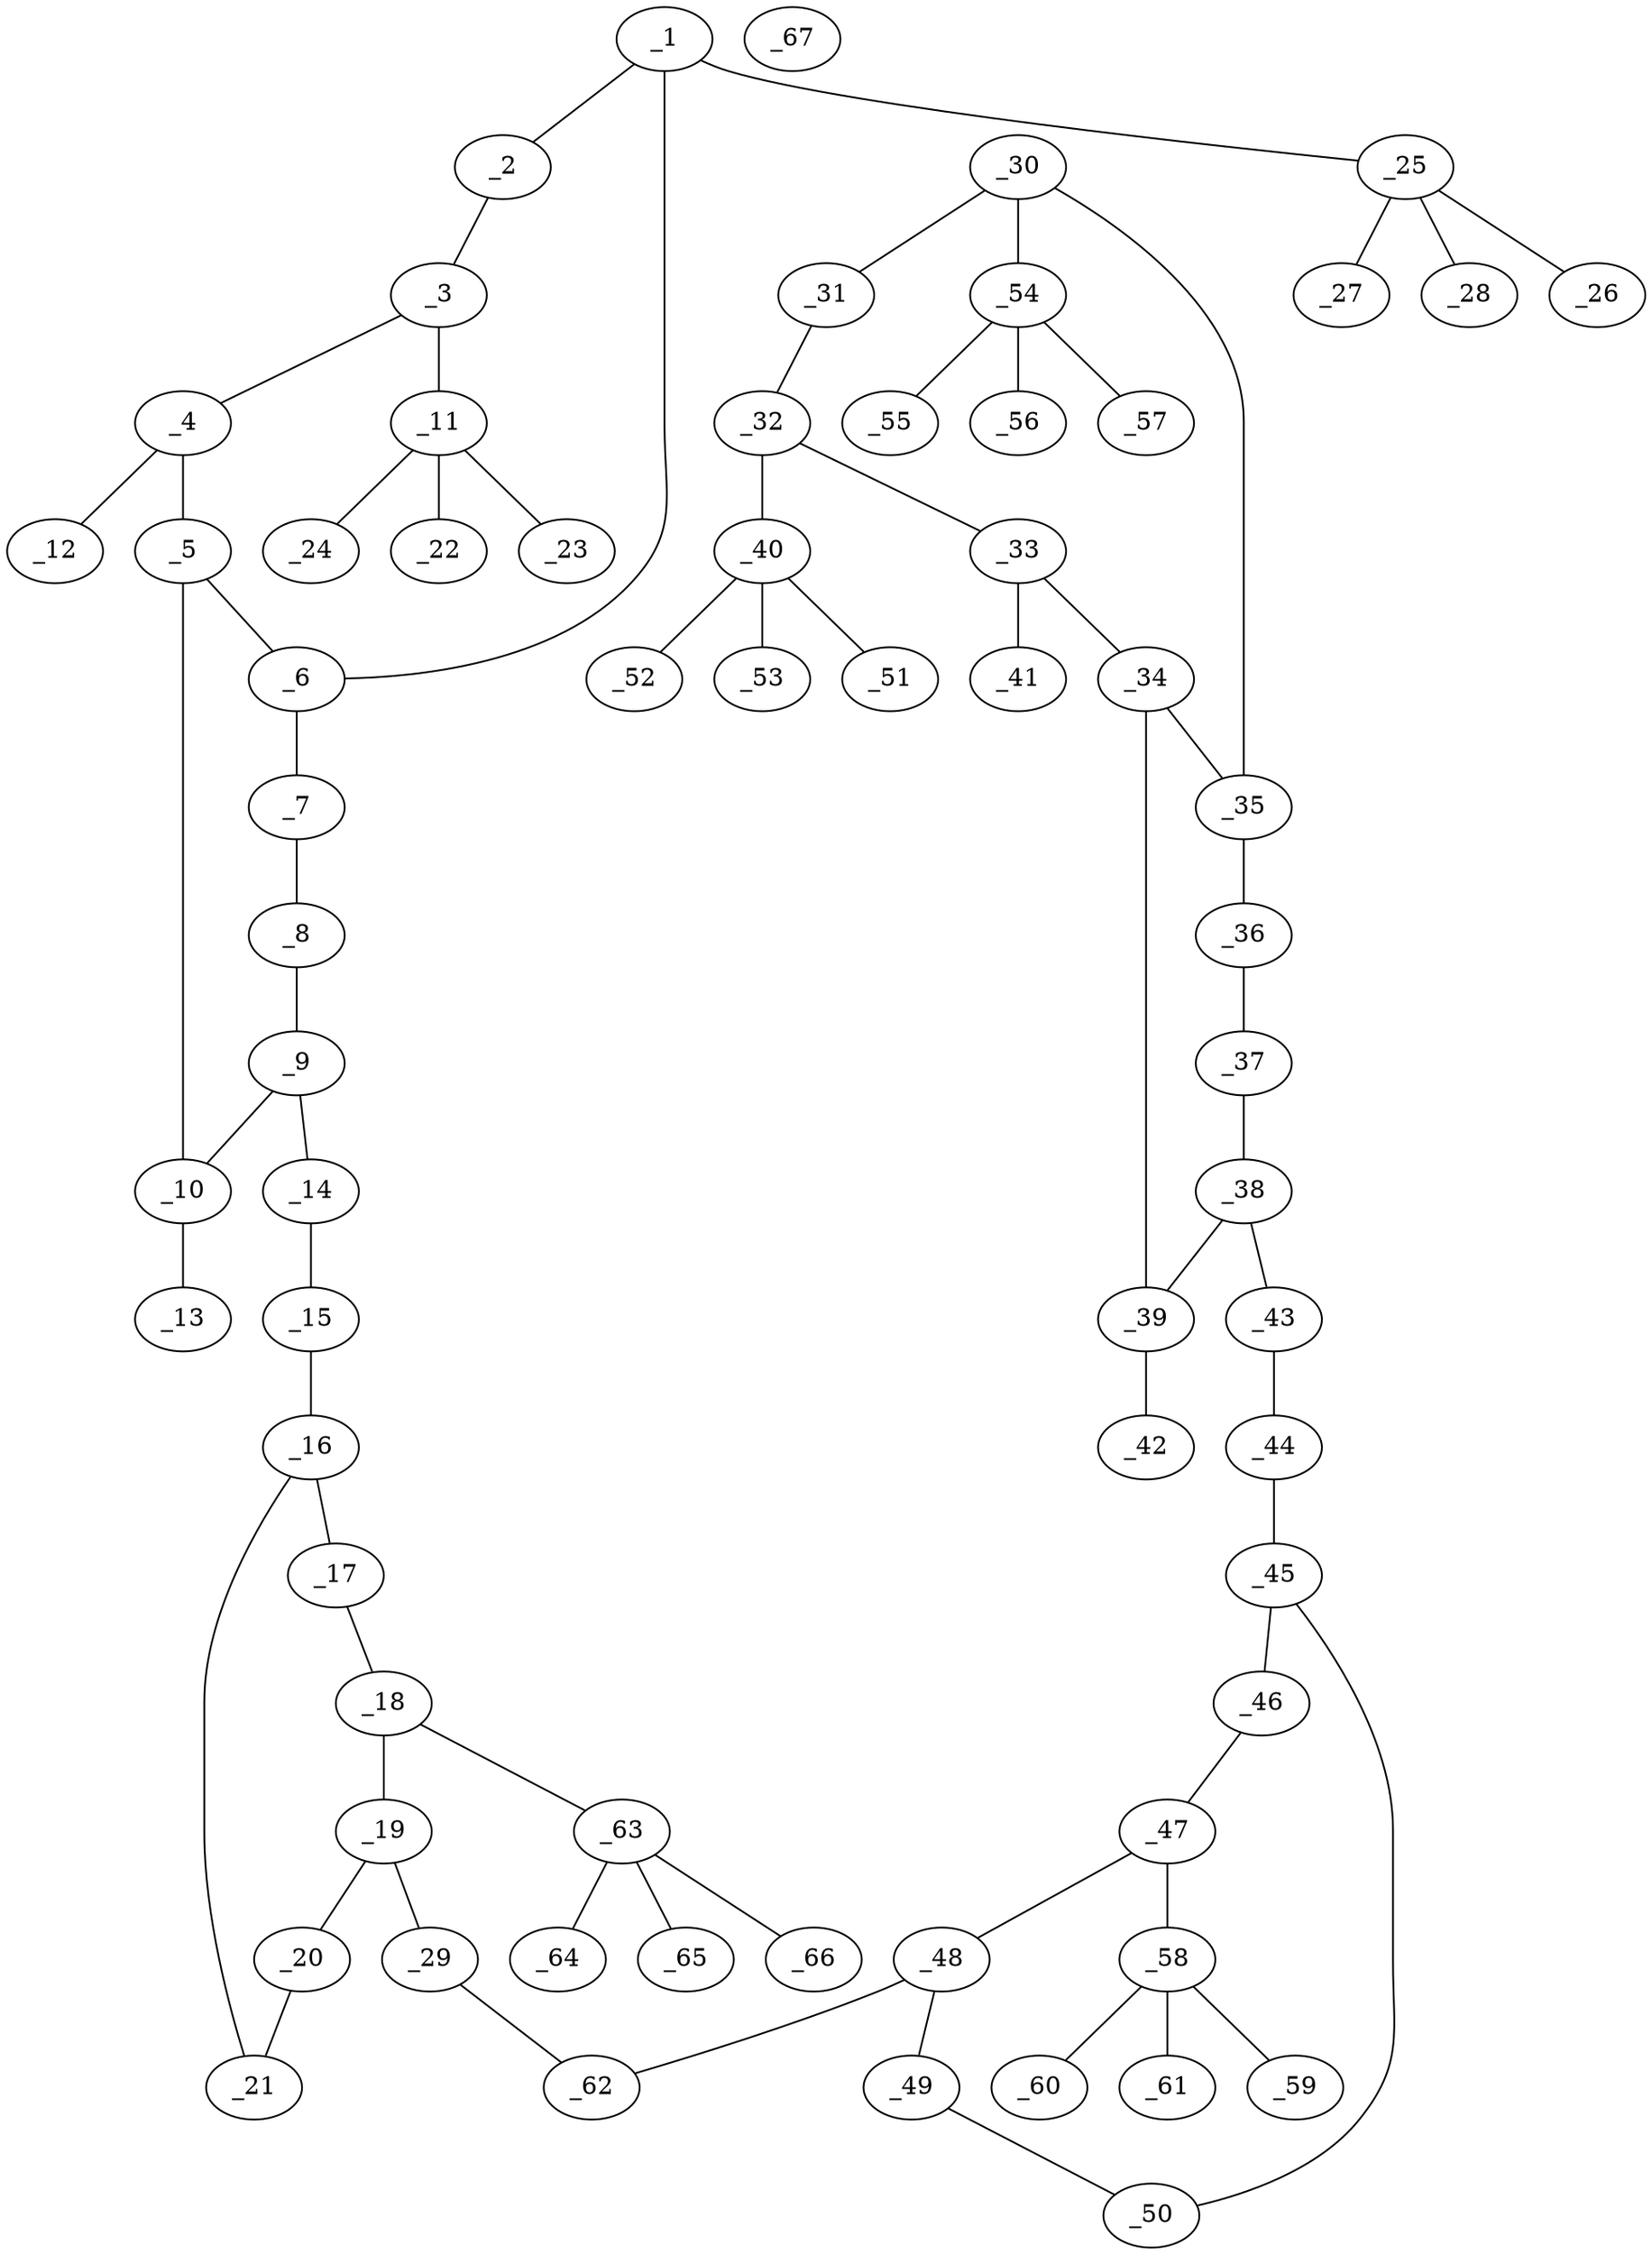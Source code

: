graph molid632493 {
	_1	 [charge=0,
		chem=1,
		symbol="C  ",
		x="4.5981",
		y="4.75"];
	_2	 [charge=0,
		chem=1,
		symbol="C  ",
		x="3.7321",
		y="4.25"];
	_1 -- _2	 [valence=1];
	_6	 [charge=0,
		chem=1,
		symbol="C  ",
		x="5.4641",
		y="4.25"];
	_1 -- _6	 [valence=2];
	_25	 [charge=0,
		chem=5,
		symbol="S  ",
		x="4.5981",
		y="5.75"];
	_1 -- _25	 [valence=1];
	_3	 [charge=0,
		chem=1,
		symbol="C  ",
		x="3.7321",
		y="3.25"];
	_2 -- _3	 [valence=2];
	_4	 [charge=0,
		chem=1,
		symbol="C  ",
		x="4.5981",
		y="2.75"];
	_3 -- _4	 [valence=1];
	_11	 [charge=0,
		chem=5,
		symbol="S  ",
		x="2.866",
		y="2.75"];
	_3 -- _11	 [valence=1];
	_5	 [charge=0,
		chem=1,
		symbol="C  ",
		x="5.4641",
		y="3.25"];
	_4 -- _5	 [valence=2];
	_12	 [charge=0,
		chem=4,
		symbol="N  ",
		x="4.5981",
		y="1.75"];
	_4 -- _12	 [valence=1];
	_5 -- _6	 [valence=1];
	_10	 [charge=0,
		chem=1,
		symbol="C  ",
		x="6.3301",
		y="2.75"];
	_5 -- _10	 [valence=1];
	_7	 [charge=0,
		chem=1,
		symbol="C  ",
		x="6.3301",
		y="4.75"];
	_6 -- _7	 [valence=1];
	_8	 [charge=0,
		chem=1,
		symbol="C  ",
		x="7.1962",
		y="4.25"];
	_7 -- _8	 [valence=2];
	_9	 [charge=0,
		chem=1,
		symbol="C  ",
		x="7.1962",
		y="3.25"];
	_8 -- _9	 [valence=1];
	_9 -- _10	 [valence=2];
	_14	 [charge=0,
		chem=4,
		symbol="N  ",
		x="8.0622",
		y="2.75"];
	_9 -- _14	 [valence=1];
	_13	 [charge=0,
		chem=2,
		symbol="O  ",
		x="6.3301",
		y="1.75"];
	_10 -- _13	 [valence=1];
	_22	 [charge=0,
		chem=2,
		symbol="O  ",
		x=2,
		y="2.25"];
	_11 -- _22	 [valence=2];
	_23	 [charge=0,
		chem=2,
		symbol="O  ",
		x="3.366",
		y="1.884"];
	_11 -- _23	 [valence=2];
	_24	 [charge=0,
		chem=2,
		symbol="O  ",
		x="2.366",
		y="3.6161"];
	_11 -- _24	 [valence=1];
	_15	 [charge=0,
		chem=4,
		symbol="N  ",
		x="8.9282",
		y="3.25"];
	_14 -- _15	 [valence=2];
	_16	 [charge=0,
		chem=1,
		symbol="C  ",
		x="9.7942",
		y="2.75"];
	_15 -- _16	 [valence=1];
	_17	 [charge=0,
		chem=1,
		symbol="C  ",
		x="9.7942",
		y="1.75"];
	_16 -- _17	 [valence=1];
	_21	 [charge=0,
		chem=1,
		symbol="C  ",
		x="10.6603",
		y="3.25"];
	_16 -- _21	 [valence=2];
	_18	 [charge=0,
		chem=1,
		symbol="C  ",
		x="10.6603",
		y="1.25"];
	_17 -- _18	 [valence=2];
	_19	 [charge=0,
		chem=1,
		symbol="C  ",
		x="11.5263",
		y="1.75"];
	_18 -- _19	 [valence=1];
	_63	 [charge=0,
		chem=5,
		symbol="S  ",
		x="10.6602",
		y="0.25"];
	_18 -- _63	 [valence=1];
	_20	 [charge=0,
		chem=1,
		symbol="C  ",
		x="11.5263",
		y="2.75"];
	_19 -- _20	 [valence=2];
	_29	 [charge=0,
		chem=1,
		symbol="C  ",
		x="12.3923",
		y="1.25"];
	_19 -- _29	 [valence=1];
	_20 -- _21	 [valence=1];
	_26	 [charge=0,
		chem=2,
		symbol="O  ",
		x="4.5981",
		y="6.75"];
	_25 -- _26	 [valence=2];
	_27	 [charge=0,
		chem=2,
		symbol="O  ",
		x="5.5981",
		y="5.75"];
	_25 -- _27	 [valence=2];
	_28	 [charge=0,
		chem=2,
		symbol="O  ",
		x="3.5981",
		y="5.75"];
	_25 -- _28	 [valence=1];
	_62	 [charge=0,
		chem=1,
		symbol="C  ",
		x="13.2583",
		y="1.75"];
	_29 -- _62	 [valence=2];
	_30	 [charge=0,
		chem=1,
		symbol="C  ",
		x="20.1865",
		y="-3.25"];
	_31	 [charge=0,
		chem=1,
		symbol="C  ",
		x="20.1865",
		y="-4.25"];
	_30 -- _31	 [valence=2];
	_35	 [charge=0,
		chem=1,
		symbol="C  ",
		x="19.3205",
		y="-2.75"];
	_30 -- _35	 [valence=1];
	_54	 [charge=0,
		chem=5,
		symbol="S  ",
		x="21.0525",
		y="-2.75"];
	_30 -- _54	 [valence=1];
	_32	 [charge=0,
		chem=1,
		symbol="C  ",
		x="19.3205",
		y="-4.75"];
	_31 -- _32	 [valence=1];
	_33	 [charge=0,
		chem=1,
		symbol="C  ",
		x="18.4545",
		y="-4.25"];
	_32 -- _33	 [valence=2];
	_40	 [charge=0,
		chem=5,
		symbol="S  ",
		x="19.3205",
		y="-5.75"];
	_32 -- _40	 [valence=1];
	_34	 [charge=0,
		chem=1,
		symbol="C  ",
		x="18.4545",
		y="-3.25"];
	_33 -- _34	 [valence=1];
	_41	 [charge=0,
		chem=4,
		symbol="N  ",
		x="17.5884",
		y="-4.75"];
	_33 -- _41	 [valence=1];
	_34 -- _35	 [valence=2];
	_39	 [charge=0,
		chem=1,
		symbol="C  ",
		x="17.5884",
		y="-2.75"];
	_34 -- _39	 [valence=1];
	_36	 [charge=0,
		chem=1,
		symbol="C  ",
		x="19.3205",
		y="-1.75"];
	_35 -- _36	 [valence=1];
	_37	 [charge=0,
		chem=1,
		symbol="C  ",
		x="18.4545",
		y="-1.25"];
	_36 -- _37	 [valence=2];
	_38	 [charge=0,
		chem=1,
		symbol="C  ",
		x="17.5884",
		y="-1.75"];
	_37 -- _38	 [valence=1];
	_38 -- _39	 [valence=2];
	_43	 [charge=0,
		chem=4,
		symbol="N  ",
		x="16.7224",
		y="-1.25"];
	_38 -- _43	 [valence=1];
	_42	 [charge=0,
		chem=2,
		symbol="O  ",
		x="16.7224",
		y="-3.25"];
	_39 -- _42	 [valence=1];
	_51	 [charge=0,
		chem=2,
		symbol="O  ",
		x="19.3205",
		y="-6.75"];
	_40 -- _51	 [valence=2];
	_52	 [charge=0,
		chem=2,
		symbol="O  ",
		x="18.3205",
		y="-5.75"];
	_40 -- _52	 [valence=2];
	_53	 [charge=0,
		chem=2,
		symbol="O  ",
		x="20.3205",
		y="-5.75"];
	_40 -- _53	 [valence=1];
	_44	 [charge=0,
		chem=4,
		symbol="N  ",
		x="16.7224",
		y="-0.25"];
	_43 -- _44	 [valence=2];
	_45	 [charge=0,
		chem=1,
		symbol="C  ",
		x="15.8564",
		y="0.25"];
	_44 -- _45	 [valence=1];
	_46	 [charge=0,
		chem=1,
		symbol="C  ",
		x="15.8564",
		y="1.25"];
	_45 -- _46	 [valence=2];
	_50	 [charge=0,
		chem=1,
		symbol="C  ",
		x="14.9904",
		y="-0.25"];
	_45 -- _50	 [valence=1];
	_47	 [charge=0,
		chem=1,
		symbol="C  ",
		x="14.9904",
		y="1.75"];
	_46 -- _47	 [valence=1];
	_48	 [charge=0,
		chem=1,
		symbol="C  ",
		x="14.1244",
		y="1.25"];
	_47 -- _48	 [valence=2];
	_58	 [charge=0,
		chem=5,
		symbol="S  ",
		x="14.9904",
		y="2.75"];
	_47 -- _58	 [valence=1];
	_49	 [charge=0,
		chem=1,
		symbol="C  ",
		x="14.1243",
		y="0.25"];
	_48 -- _49	 [valence=1];
	_48 -- _62	 [valence=1];
	_49 -- _50	 [valence=2];
	_55	 [charge=0,
		chem=2,
		symbol="O  ",
		x="21.9186",
		y="-2.25"];
	_54 -- _55	 [valence=2];
	_56	 [charge=0,
		chem=2,
		symbol="O  ",
		x="20.5525",
		y="-1.884"];
	_54 -- _56	 [valence=2];
	_57	 [charge=0,
		chem=2,
		symbol="O  ",
		x="21.5525",
		y="-3.6161"];
	_54 -- _57	 [valence=1];
	_59	 [charge=0,
		chem=2,
		symbol="O  ",
		x="14.9904",
		y="3.75"];
	_58 -- _59	 [valence=2];
	_60	 [charge=0,
		chem=2,
		symbol="O  ",
		x="13.9904",
		y="2.75"];
	_58 -- _60	 [valence=2];
	_61	 [charge=0,
		chem=2,
		symbol="O  ",
		x="15.9904",
		y="2.75"];
	_58 -- _61	 [valence=1];
	_64	 [charge=0,
		chem=2,
		symbol="O  ",
		x="10.6602",
		y="-0.75"];
	_63 -- _64	 [valence=2];
	_65	 [charge=0,
		chem=2,
		symbol="O  ",
		x="11.6602",
		y="0.25"];
	_63 -- _65	 [valence=2];
	_66	 [charge=0,
		chem=2,
		symbol="O  ",
		x="9.6602",
		y="0.25"];
	_63 -- _66	 [valence=1];
	_67	 [charge=0,
		chem=29,
		symbol="Na ",
		x="23.9186",
		y=0];
}
